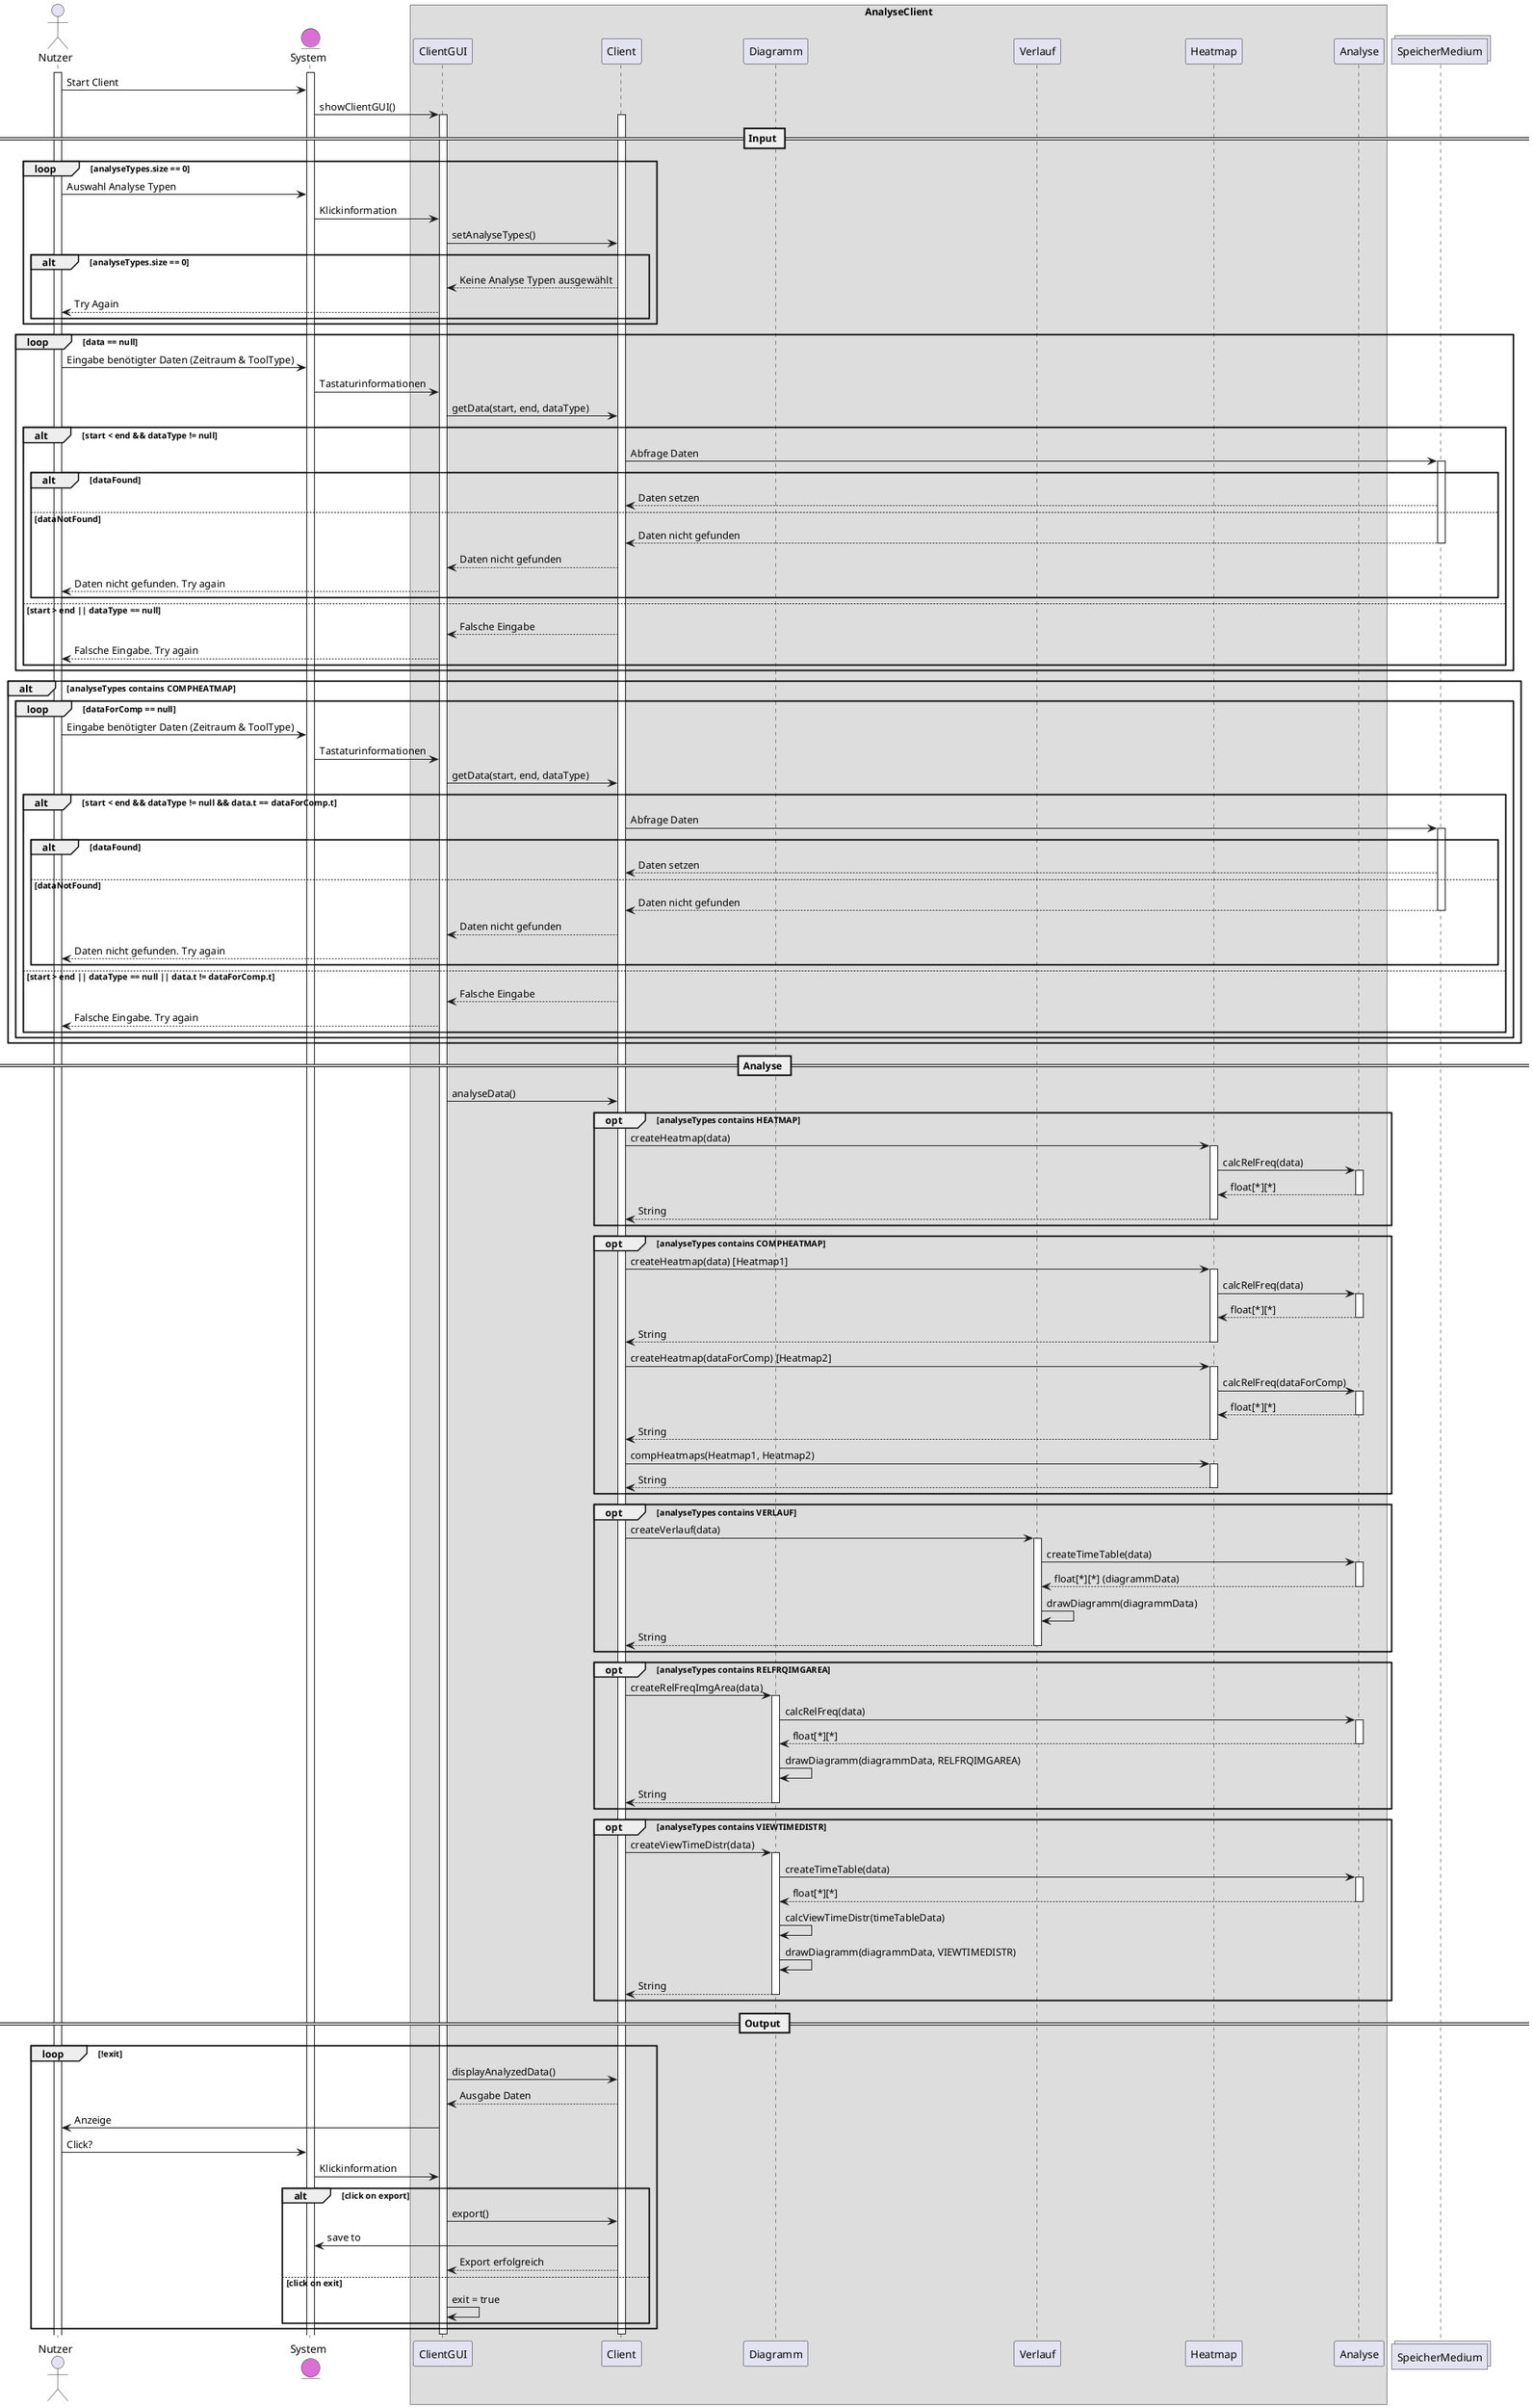 @startuml Datenanalyse Client

actor       Nutzer          as n
entity      System          as s    #DA70D5

box AnalyseClient
participant ClientGUI       as cg
participant Client          as c
participant Diagramm        as d
participant Verlauf         as v
participant Heatmap         as h
participant Analyse         as a
end box

collections SpeicherMedium  as sm

activate n
activate s

n -> s: Start Client
s -> cg: showClientGUI()
activate cg
activate c

== Input ==
loop analyseTypes.size == 0
    n -> s: Auswahl Analyse Typen
    s -> cg: Klickinformation
    cg -> c: setAnalyseTypes()
    alt analyseTypes.size == 0
        c --> cg: Keine Analyse Typen ausgewählt
        cg --> n: Try Again
    end
end

loop data == null
    n -> s: Eingabe benötigter Daten (Zeitraum & ToolType)
    s -> cg: Tastaturinformationen
    cg -> c: getData(start, end, dataType)
    alt start < end && dataType != null
        c -> sm: Abfrage Daten
        activate sm
        alt dataFound
            sm --> c: Daten setzen
        else dataNotFound
            sm --> c: Daten nicht gefunden
            deactivate sm
            c --> cg: Daten nicht gefunden
            cg --> n: Daten nicht gefunden. Try again
        end
    else start > end || dataType == null
        c --> cg: Falsche Eingabe
        cg --> n: Falsche Eingabe. Try again
    end
end

alt analyseTypes contains COMPHEATMAP
    loop dataForComp == null
        n -> s: Eingabe benötigter Daten (Zeitraum & ToolType)
        s -> cg: Tastaturinformationen
        cg -> c: getData(start, end, dataType)
        alt start < end && dataType != null && data.t == dataForComp.t
            c -> sm: Abfrage Daten
            activate sm
            alt dataFound
                sm --> c: Daten setzen
            else dataNotFound
                sm --> c: Daten nicht gefunden
                deactivate sm
                c --> cg: Daten nicht gefunden
                cg --> n: Daten nicht gefunden. Try again
            end
        else start > end || dataType == null || data.t != dataForComp.t
            c --> cg: Falsche Eingabe
            cg --> n: Falsche Eingabe. Try again
        end
    end
end

== Analyse ==
cg -> c: analyseData()
opt analyseTypes contains HEATMAP
    c -> h: createHeatmap(data)
    activate h
    h -> a: calcRelFreq(data)
    activate a
    a --> h: float[*][*]
    deactivate a
    h --> c: String
    deactivate h
end
opt analyseTypes contains COMPHEATMAP
    c -> h: createHeatmap(data) [Heatmap1]
    activate h
    h -> a: calcRelFreq(data)
    activate a
    a --> h: float[*][*]
    deactivate a
    h --> c: String
    deactivate h
    c -> h: createHeatmap(dataForComp) [Heatmap2]
    activate h
    h -> a: calcRelFreq(dataForComp)
    activate a
    a --> h: float[*][*]
    deactivate a
    h --> c: String
    deactivate h
    c -> h: compHeatmaps(Heatmap1, Heatmap2)
    activate h
    h --> c: String
    deactivate h
end
opt analyseTypes contains VERLAUF
    c -> v: createVerlauf(data)
    activate v
    v -> a: createTimeTable(data)
    activate a
    a --> v: float[*][*] (diagrammData)
    deactivate a
    v -> v: drawDiagramm(diagrammData)
    v --> c: String
    deactivate v
end
opt analyseTypes contains RELFRQIMGAREA
    c -> d: createRelFreqImgArea(data)
    activate d
    d -> a: calcRelFreq(data)
    activate a
    a --> d: float[*][*]
    deactivate a
    d -> d: drawDiagramm(diagrammData, RELFRQIMGAREA)
    d --> c: String
    deactivate d
end
opt analyseTypes contains VIEWTIMEDISTR
    c -> d: createViewTimeDistr(data)
    activate d
    d -> a: createTimeTable(data)
    activate a
    a --> d: float[*][*]
    deactivate a
    d -> d: calcViewTimeDistr(timeTableData)
    d -> d: drawDiagramm(diagrammData, VIEWTIMEDISTR)
    d --> c: String
    deactivate d
end

== Output ==
loop !exit
    cg -> c: displayAnalyzedData()
    c --> cg: Ausgabe Daten
    cg -> n: Anzeige
    n -> s: Click?
    s -> cg: Klickinformation
    alt click on export
        cg -> c: export()
        c -> s: save to
        c --> cg: Export erfolgreich
    else click on exit
        cg -> cg: exit = true
    end
    
end
deactivate  c
deactivate  cg

'wer es bis hier hin geschafft hat: good job
@enduml
